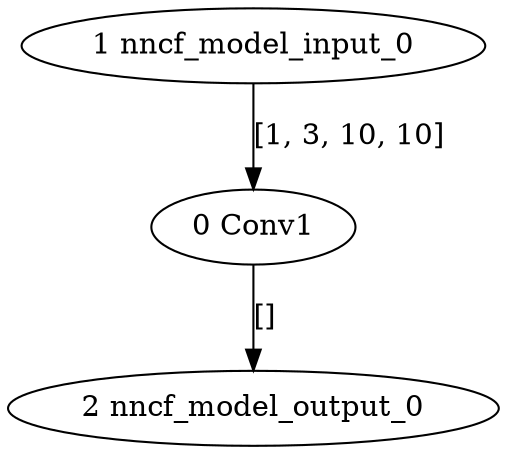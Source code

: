 strict digraph  {
"0 Conv1" [id=0, type=Conv];
"1 nncf_model_input_0" [id=1, type=nncf_model_input];
"2 nncf_model_output_0" [id=2, type=nncf_model_output];
"0 Conv1" -> "2 nncf_model_output_0"  [label="[]", style=solid];
"1 nncf_model_input_0" -> "0 Conv1"  [label="[1, 3, 10, 10]", style=solid];
}
